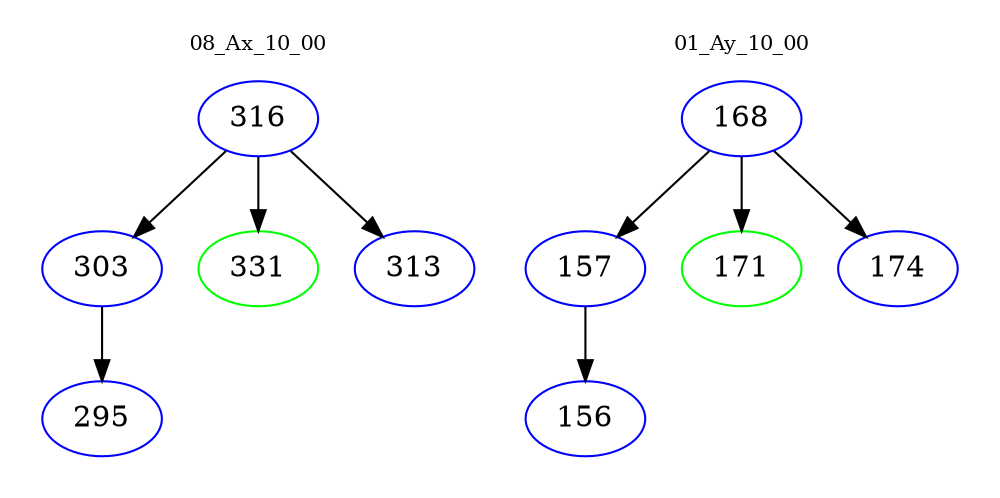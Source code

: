 digraph{
subgraph cluster_0 {
color = white
label = "08_Ax_10_00";
fontsize=10;
T0_316 [label="316", color="blue"]
T0_316 -> T0_303 [color="black"]
T0_303 [label="303", color="blue"]
T0_303 -> T0_295 [color="black"]
T0_295 [label="295", color="blue"]
T0_316 -> T0_331 [color="black"]
T0_331 [label="331", color="green"]
T0_316 -> T0_313 [color="black"]
T0_313 [label="313", color="blue"]
}
subgraph cluster_1 {
color = white
label = "01_Ay_10_00";
fontsize=10;
T1_168 [label="168", color="blue"]
T1_168 -> T1_157 [color="black"]
T1_157 [label="157", color="blue"]
T1_157 -> T1_156 [color="black"]
T1_156 [label="156", color="blue"]
T1_168 -> T1_171 [color="black"]
T1_171 [label="171", color="green"]
T1_168 -> T1_174 [color="black"]
T1_174 [label="174", color="blue"]
}
}
